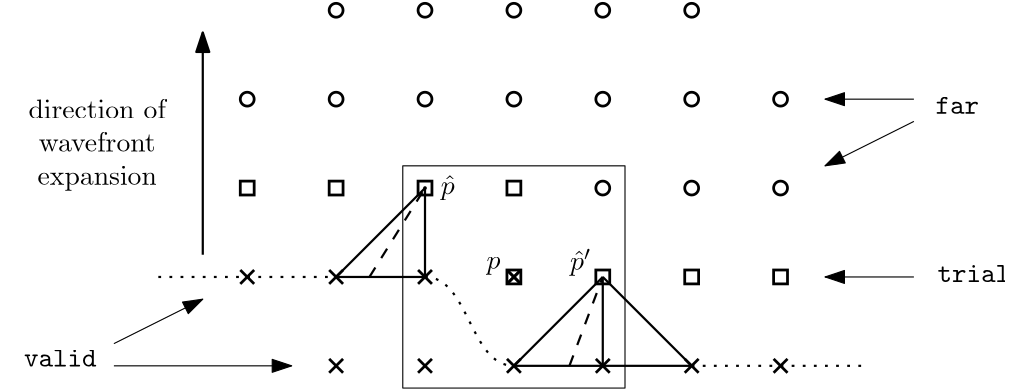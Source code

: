 <?xml version="1.0"?>
<!DOCTYPE ipe SYSTEM "ipe.dtd">
<ipe version="70206" creator="Ipe 7.2.7">
<info created="D:20180715145816" modified="D:20180715163828"/>
<ipestyle name="basic">
<symbol name="arrow/arc(spx)">
<path stroke="sym-stroke" fill="sym-stroke" pen="sym-pen">
0 0 m
-1 0.333 l
-1 -0.333 l
h
</path>
</symbol>
<symbol name="arrow/farc(spx)">
<path stroke="sym-stroke" fill="white" pen="sym-pen">
0 0 m
-1 0.333 l
-1 -0.333 l
h
</path>
</symbol>
<symbol name="arrow/ptarc(spx)">
<path stroke="sym-stroke" fill="sym-stroke" pen="sym-pen">
0 0 m
-1 0.333 l
-0.8 0 l
-1 -0.333 l
h
</path>
</symbol>
<symbol name="arrow/fptarc(spx)">
<path stroke="sym-stroke" fill="white" pen="sym-pen">
0 0 m
-1 0.333 l
-0.8 0 l
-1 -0.333 l
h
</path>
</symbol>
<symbol name="mark/circle(sx)" transformations="translations">
<path fill="sym-stroke">
0.6 0 0 0.6 0 0 e
0.4 0 0 0.4 0 0 e
</path>
</symbol>
<symbol name="mark/disk(sx)" transformations="translations">
<path fill="sym-stroke">
0.6 0 0 0.6 0 0 e
</path>
</symbol>
<symbol name="mark/fdisk(sfx)" transformations="translations">
<group>
<path fill="sym-fill">
0.5 0 0 0.5 0 0 e
</path>
<path fill="sym-stroke" fillrule="eofill">
0.6 0 0 0.6 0 0 e
0.4 0 0 0.4 0 0 e
</path>
</group>
</symbol>
<symbol name="mark/box(sx)" transformations="translations">
<path fill="sym-stroke" fillrule="eofill">
-0.6 -0.6 m
0.6 -0.6 l
0.6 0.6 l
-0.6 0.6 l
h
-0.4 -0.4 m
0.4 -0.4 l
0.4 0.4 l
-0.4 0.4 l
h
</path>
</symbol>
<symbol name="mark/square(sx)" transformations="translations">
<path fill="sym-stroke">
-0.6 -0.6 m
0.6 -0.6 l
0.6 0.6 l
-0.6 0.6 l
h
</path>
</symbol>
<symbol name="mark/fsquare(sfx)" transformations="translations">
<group>
<path fill="sym-fill">
-0.5 -0.5 m
0.5 -0.5 l
0.5 0.5 l
-0.5 0.5 l
h
</path>
<path fill="sym-stroke" fillrule="eofill">
-0.6 -0.6 m
0.6 -0.6 l
0.6 0.6 l
-0.6 0.6 l
h
-0.4 -0.4 m
0.4 -0.4 l
0.4 0.4 l
-0.4 0.4 l
h
</path>
</group>
</symbol>
<symbol name="mark/cross(sx)" transformations="translations">
<group>
<path fill="sym-stroke">
-0.43 -0.57 m
0.57 0.43 l
0.43 0.57 l
-0.57 -0.43 l
h
</path>
<path fill="sym-stroke">
-0.43 0.57 m
0.57 -0.43 l
0.43 -0.57 l
-0.57 0.43 l
h
</path>
</group>
</symbol>
<symbol name="arrow/fnormal(spx)">
<path stroke="sym-stroke" fill="white" pen="sym-pen">
0 0 m
-1 0.333 l
-1 -0.333 l
h
</path>
</symbol>
<symbol name="arrow/pointed(spx)">
<path stroke="sym-stroke" fill="sym-stroke" pen="sym-pen">
0 0 m
-1 0.333 l
-0.8 0 l
-1 -0.333 l
h
</path>
</symbol>
<symbol name="arrow/fpointed(spx)">
<path stroke="sym-stroke" fill="white" pen="sym-pen">
0 0 m
-1 0.333 l
-0.8 0 l
-1 -0.333 l
h
</path>
</symbol>
<symbol name="arrow/linear(spx)">
<path stroke="sym-stroke" pen="sym-pen">
-1 0.333 m
0 0 l
-1 -0.333 l
</path>
</symbol>
<symbol name="arrow/fdouble(spx)">
<path stroke="sym-stroke" fill="white" pen="sym-pen">
0 0 m
-1 0.333 l
-1 -0.333 l
h
-1 0 m
-2 0.333 l
-2 -0.333 l
h
</path>
</symbol>
<symbol name="arrow/double(spx)">
<path stroke="sym-stroke" fill="sym-stroke" pen="sym-pen">
0 0 m
-1 0.333 l
-1 -0.333 l
h
-1 0 m
-2 0.333 l
-2 -0.333 l
h
</path>
</symbol>
<pen name="heavier" value="0.8"/>
<pen name="fat" value="1.2"/>
<pen name="ultrafat" value="2"/>
<symbolsize name="large" value="5"/>
<symbolsize name="small" value="2"/>
<symbolsize name="tiny" value="1.1"/>
<arrowsize name="large" value="10"/>
<arrowsize name="small" value="5"/>
<arrowsize name="tiny" value="3"/>
<color name="red" value="1 0 0"/>
<color name="green" value="0 1 0"/>
<color name="blue" value="0 0 1"/>
<color name="yellow" value="1 1 0"/>
<color name="orange" value="1 0.647 0"/>
<color name="gold" value="1 0.843 0"/>
<color name="purple" value="0.627 0.125 0.941"/>
<color name="gray" value="0.745"/>
<color name="brown" value="0.647 0.165 0.165"/>
<color name="navy" value="0 0 0.502"/>
<color name="pink" value="1 0.753 0.796"/>
<color name="seagreen" value="0.18 0.545 0.341"/>
<color name="turquoise" value="0.251 0.878 0.816"/>
<color name="violet" value="0.933 0.51 0.933"/>
<color name="darkblue" value="0 0 0.545"/>
<color name="darkcyan" value="0 0.545 0.545"/>
<color name="darkgray" value="0.663"/>
<color name="darkgreen" value="0 0.392 0"/>
<color name="darkmagenta" value="0.545 0 0.545"/>
<color name="darkorange" value="1 0.549 0"/>
<color name="darkred" value="0.545 0 0"/>
<color name="lightblue" value="0.678 0.847 0.902"/>
<color name="lightcyan" value="0.878 1 1"/>
<color name="lightgray" value="0.827"/>
<color name="lightgreen" value="0.565 0.933 0.565"/>
<color name="lightyellow" value="1 1 0.878"/>
<dashstyle name="dashed" value="[4] 0"/>
<dashstyle name="dotted" value="[1 3] 0"/>
<dashstyle name="dash dotted" value="[4 2 1 2] 0"/>
<dashstyle name="dash dot dotted" value="[4 2 1 2 1 2] 0"/>
<textsize name="large" value="\large"/>
<textsize name="Large" value="\Large"/>
<textsize name="LARGE" value="\LARGE"/>
<textsize name="huge" value="\huge"/>
<textsize name="Huge" value="\Huge"/>
<textsize name="small" value="\small"/>
<textsize name="footnote" value="\footnotesize"/>
<textsize name="tiny" value="\tiny"/>
<textstyle name="center" begin="\begin{center}" end="\end{center}"/>
<textstyle name="itemize" begin="\begin{itemize}" end="\end{itemize}"/>
<textstyle name="item" begin="\begin{itemize}\item{}" end="\end{itemize}"/>
<gridsize name="4 pts" value="4"/>
<gridsize name="8 pts (~3 mm)" value="8"/>
<gridsize name="16 pts (~6 mm)" value="16"/>
<gridsize name="32 pts (~12 mm)" value="32"/>
<gridsize name="10 pts (~3.5 mm)" value="10"/>
<gridsize name="20 pts (~7 mm)" value="20"/>
<gridsize name="14 pts (~5 mm)" value="14"/>
<gridsize name="28 pts (~10 mm)" value="28"/>
<gridsize name="56 pts (~20 mm)" value="56"/>
<anglesize name="90 deg" value="90"/>
<anglesize name="60 deg" value="60"/>
<anglesize name="45 deg" value="45"/>
<anglesize name="30 deg" value="30"/>
<anglesize name="22.5 deg" value="22.5"/>
<opacity name="10%" value="0.1"/>
<opacity name="30%" value="0.3"/>
<opacity name="50%" value="0.5"/>
<opacity name="75%" value="0.75"/>
<tiling name="falling" angle="-60" step="4" width="1"/>
<tiling name="rising" angle="30" step="4" width="1"/>
</ipestyle>
<page>
<layer name="alpha"/>
<view layers="alpha" active="alpha"/>
<use layer="alpha" name="mark/circle(sx)" pos="192 704" size="large" stroke="black"/>
<use name="mark/circle(sx)" pos="224 704" size="large" stroke="black"/>
<use name="mark/circle(sx)" pos="224 736" size="large" stroke="black"/>
<use name="mark/circle(sx)" pos="256 736" size="large" stroke="black"/>
<use name="mark/circle(sx)" pos="256 704" size="large" stroke="black"/>
<use name="mark/circle(sx)" pos="288 704" size="large" stroke="black"/>
<use name="mark/circle(sx)" pos="288 736" size="large" stroke="black"/>
<use name="mark/circle(sx)" pos="320 704" size="large" stroke="black"/>
<use name="mark/circle(sx)" pos="320 736" size="large" stroke="black"/>
<use name="mark/circle(sx)" pos="352 704" size="large" stroke="black"/>
<use name="mark/circle(sx)" pos="352 736" size="large" stroke="black"/>
<use name="mark/circle(sx)" pos="384 704" size="large" stroke="black"/>
<use name="mark/circle(sx)" pos="384 672" size="large" stroke="black"/>
<use name="mark/circle(sx)" pos="352 672" size="large" stroke="black"/>
<use name="mark/circle(sx)" pos="320 672" size="large" stroke="black"/>
<use name="mark/box(sx)" pos="288 672" size="large" stroke="black"/>
<use name="mark/box(sx)" pos="256 672" size="large" stroke="black"/>
<use name="mark/box(sx)" pos="320 640" size="large" stroke="black"/>
<use name="mark/box(sx)" pos="352 640" size="large" stroke="black"/>
<use name="mark/box(sx)" pos="384 640" size="large" stroke="black"/>
<use name="mark/box(sx)" pos="224 672" size="large" stroke="black"/>
<use name="mark/box(sx)" pos="192 672" size="large" stroke="black"/>
<use name="mark/cross(sx)" pos="192 640" size="large" stroke="black"/>
<use name="mark/cross(sx)" pos="224 640" size="large" stroke="black"/>
<use name="mark/cross(sx)" pos="256 640" size="large" stroke="black"/>
<use name="mark/cross(sx)" pos="288 608" size="large" stroke="black"/>
<use name="mark/cross(sx)" pos="320 608" size="large" stroke="black"/>
<use name="mark/cross(sx)" pos="352 608" size="large" stroke="black"/>
<use name="mark/cross(sx)" pos="256 608" size="large" stroke="black"/>
<use name="mark/cross(sx)" pos="224 608" size="large" stroke="black"/>
<path stroke="black" rarrow="normal/normal">
400 704 m
432 704 l
</path>
<path stroke="black" rarrow="normal/normal">
400 680 m
432 696 l
</path>
<text matrix="1 0 0 1 -0.249306 -7.15457" transformations="translations" pos="440 712" stroke="black" type="minipage" width="32" height="5.538" depth="0.55" valign="top">\texttt{far}</text>
<path stroke="black" rarrow="normal/normal">
400 640 m
432 640 l
</path>
<path stroke="black" rarrow="normal/normal">
176 632 m
144 616 l
</path>
<path stroke="black" rarrow="normal/normal">
208 608 m
144 608 l
</path>
<text matrix="1 0 0 1 7.62981 -8.24269" transformations="translations" pos="104 616" stroke="black" type="label" width="26.152" height="6.088" depth="0" valign="baseline" style="math">\texttt{valid}</text>
<text matrix="1 0 0 1 -7.52593 -3.76816" transformations="translations" pos="448 648" stroke="black" type="minipage" width="24" height="5.538" depth="0.55" valign="top">\texttt{trial}</text>
<use name="mark/box(sx)" pos="288 640" size="large" stroke="black"/>
<use matrix="1 0 0 1 -16 -16" name="mark/cross(sx)" pos="304 656" size="large" stroke="black"/>
<path stroke="black">
248 680 m
248 600 l
328 600 l
328 680 l
h
</path>
<use name="mark/cross(sx)" pos="288 640" size="large" stroke="black"/>
<path stroke="black" pen="heavier">
256 640 m
256 672 l
</path>
<path stroke="black" pen="heavier">
224 640 m
256 672 l
</path>
<use name="mark/disk(sx)" pos="256 672" size="tiny" stroke="black"/>
<text matrix="1 0 0 1 -17.8512 10.9607" transformations="translations" pos="296 632" stroke="black" type="label" width="5.012" height="4.297" depth="1.93" valign="baseline" style="math">p</text>
<text matrix="1 0 0 1 -2.35495 5.73064" transformations="translations" pos="264 664" stroke="black" type="label" width="5.012" height="6.926" depth="1.93" valign="baseline" style="math">\hat{p}</text>
<path stroke="black" pen="heavier">
224 640 m
256 640 l
</path>
<path stroke="black" pen="heavier">
320 640 m
288 608 l
352 608 l
320 640 l
</path>
<path stroke="black" pen="heavier">
320 640 m
320 608 l
</path>
<path stroke="black" dash="dashed" pen="heavier">
236 640 m
256 672 l
</path>
<path stroke="black" dash="dashed" pen="heavier">
308 608 m
320 640 l
</path>
<text matrix="1 0 0 1 44.1612 -21.4066" transformations="translations" pos="264 664" stroke="black" type="label" width="7.808" height="7.497" depth="1.93" valign="baseline" style="math">\hat{p}&apos;</text>
<use name="mark/cross(sx)" pos="384 608" size="large" stroke="black"/>
<path stroke="black" dash="dotted" pen="heavier">
160 640 m
224 640 l
</path>
<path stroke="black" dash="dotted" pen="heavier">
256 640 m
272 640
272 608
288 608 c
</path>
<path stroke="black" dash="dotted" pen="heavier">
352 608 m
416 608 l
</path>
<path stroke="black" pen="heavier" arrow="arc/normal">
176 648 m
176 728 l
</path>
<text matrix="1 0 0 1 -36 -52" transformations="translations" pos="140 756" stroke="black" type="minipage" width="68" height="18.866" depth="13.9" valign="top" style="center">direction of wavefront expansion</text>
</page>
</ipe>
